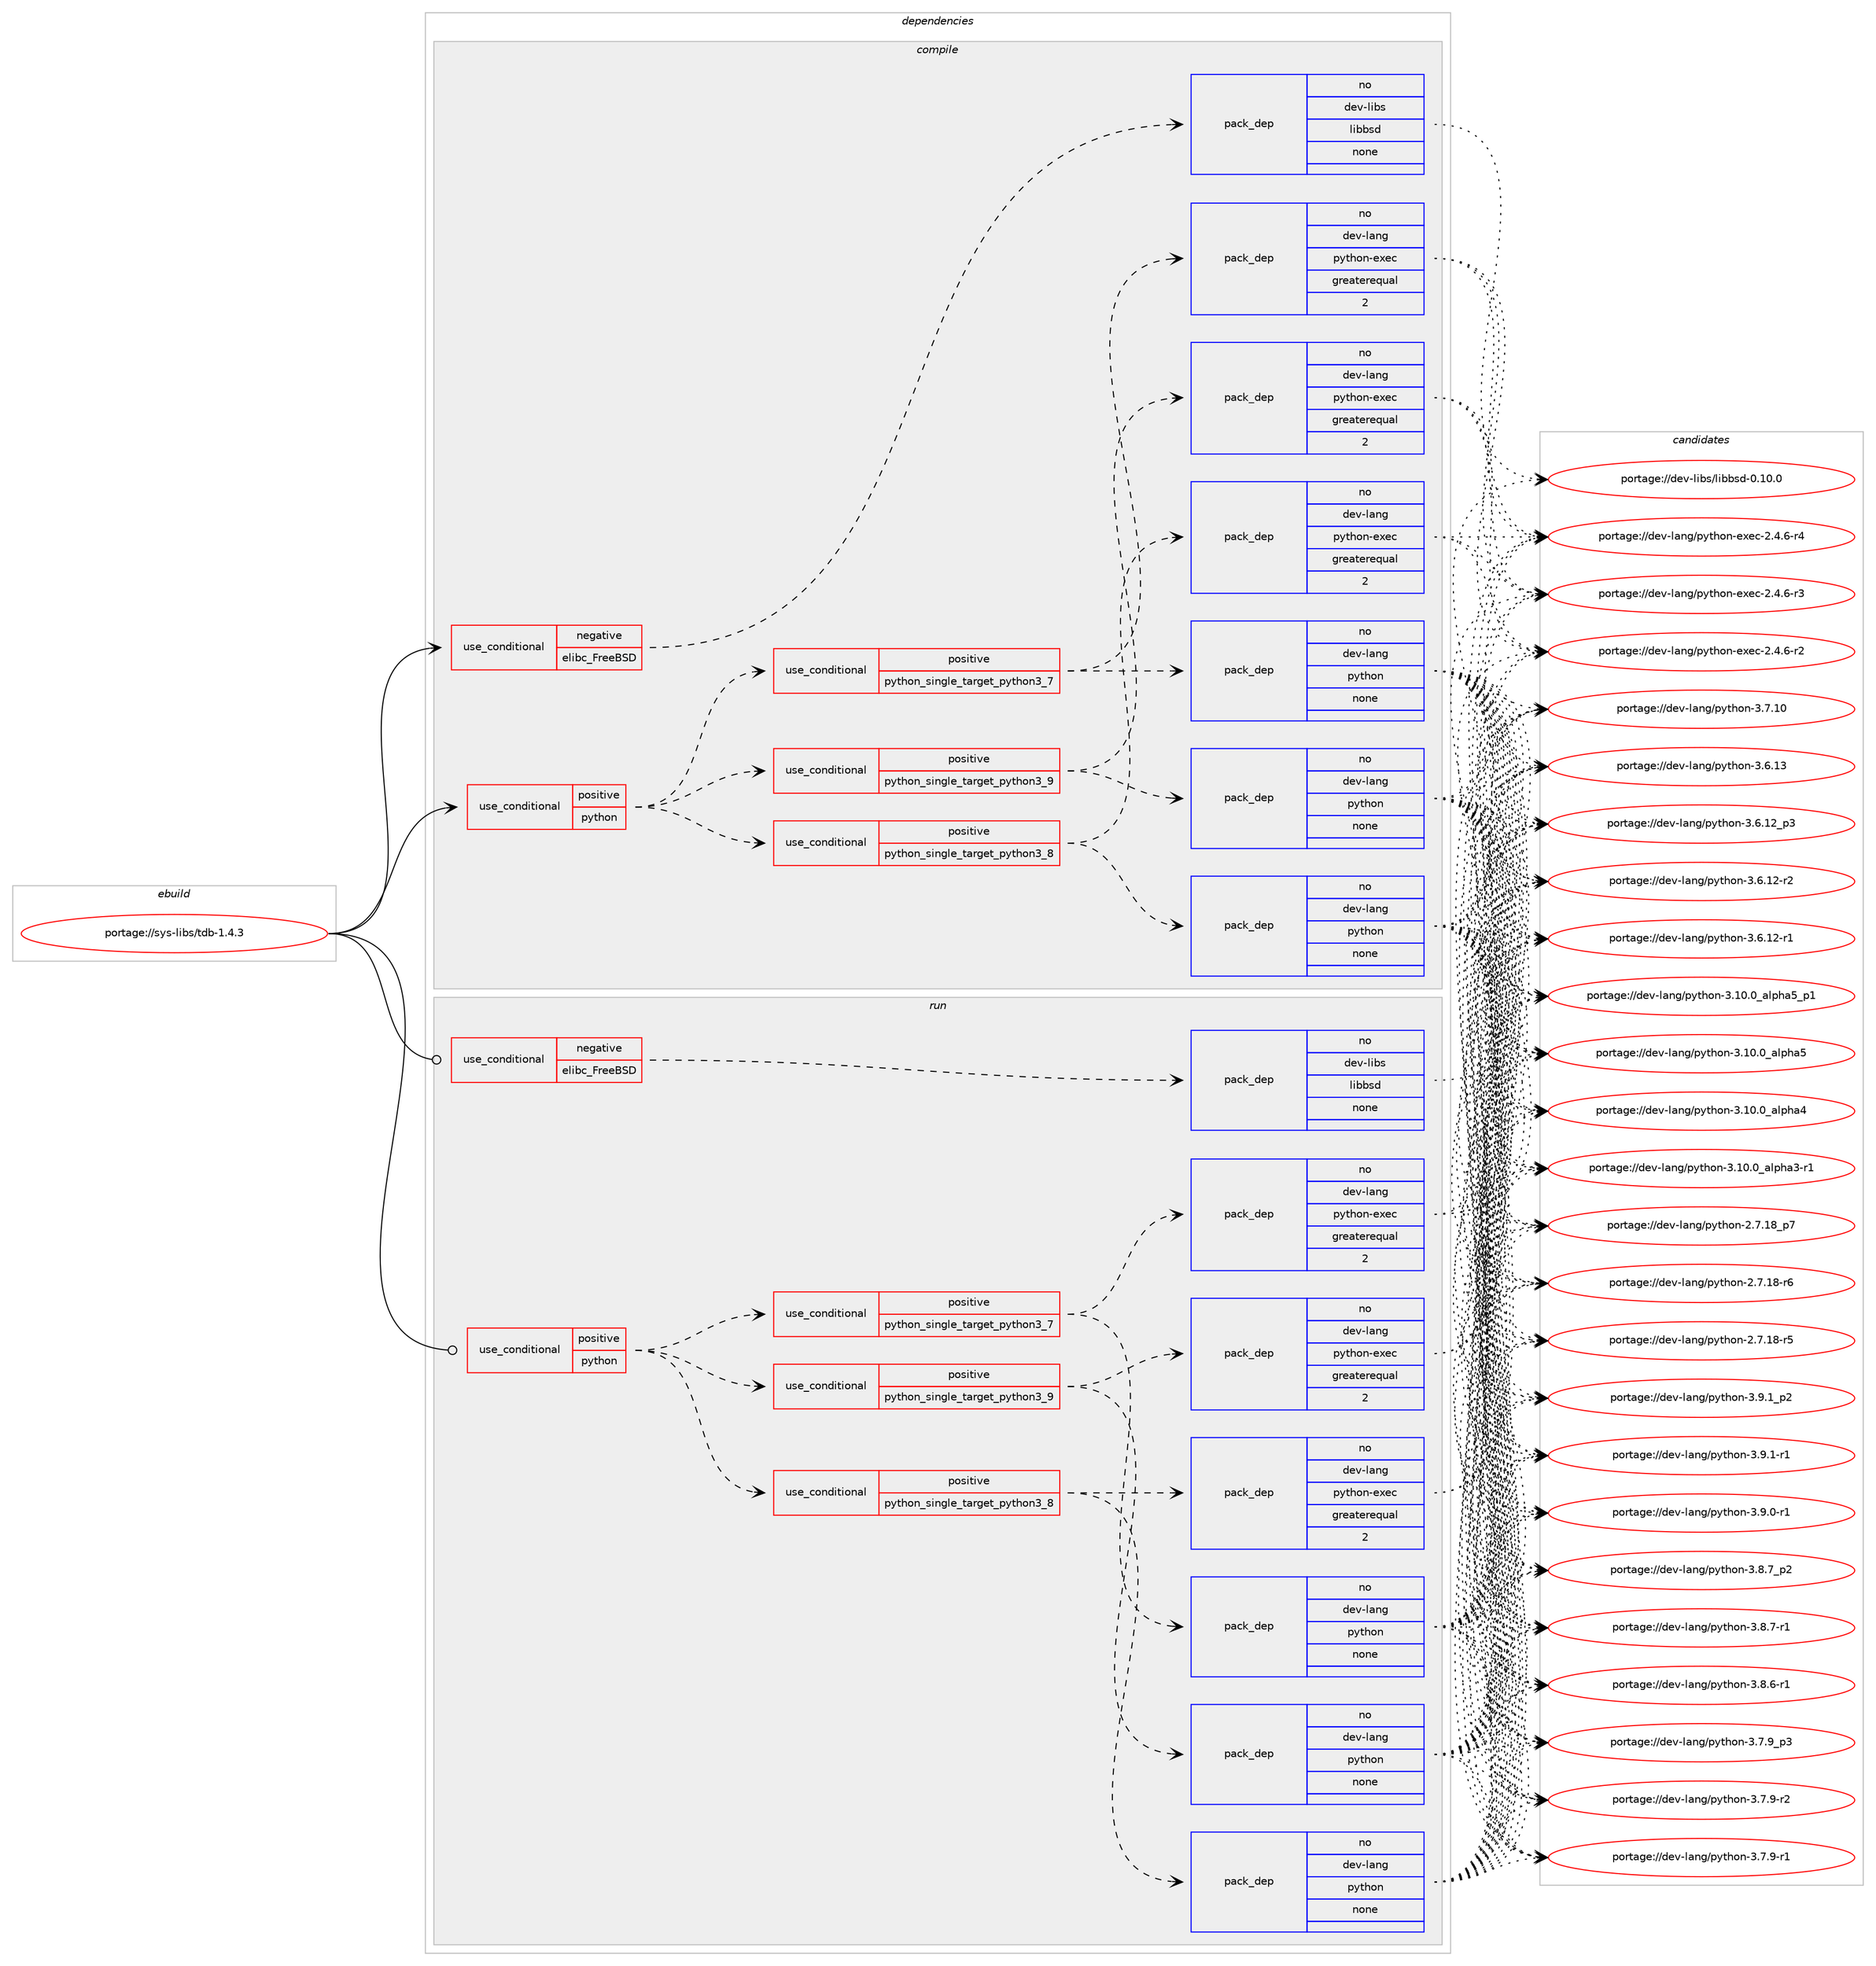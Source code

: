 digraph prolog {

# *************
# Graph options
# *************

newrank=true;
concentrate=true;
compound=true;
graph [rankdir=LR,fontname=Helvetica,fontsize=10,ranksep=1.5];#, ranksep=2.5, nodesep=0.2];
edge  [arrowhead=vee];
node  [fontname=Helvetica,fontsize=10];

# **********
# The ebuild
# **********

subgraph cluster_leftcol {
color=gray;
rank=same;
label=<<i>ebuild</i>>;
id [label="portage://sys-libs/tdb-1.4.3", color=red, width=4, href="../sys-libs/tdb-1.4.3.svg"];
}

# ****************
# The dependencies
# ****************

subgraph cluster_midcol {
color=gray;
label=<<i>dependencies</i>>;
subgraph cluster_compile {
fillcolor="#eeeeee";
style=filled;
label=<<i>compile</i>>;
subgraph cond483 {
dependency2984 [label=<<TABLE BORDER="0" CELLBORDER="1" CELLSPACING="0" CELLPADDING="4"><TR><TD ROWSPAN="3" CELLPADDING="10">use_conditional</TD></TR><TR><TD>negative</TD></TR><TR><TD>elibc_FreeBSD</TD></TR></TABLE>>, shape=none, color=red];
subgraph pack2444 {
dependency2985 [label=<<TABLE BORDER="0" CELLBORDER="1" CELLSPACING="0" CELLPADDING="4" WIDTH="220"><TR><TD ROWSPAN="6" CELLPADDING="30">pack_dep</TD></TR><TR><TD WIDTH="110">no</TD></TR><TR><TD>dev-libs</TD></TR><TR><TD>libbsd</TD></TR><TR><TD>none</TD></TR><TR><TD></TD></TR></TABLE>>, shape=none, color=blue];
}
dependency2984:e -> dependency2985:w [weight=20,style="dashed",arrowhead="vee"];
}
id:e -> dependency2984:w [weight=20,style="solid",arrowhead="vee"];
subgraph cond484 {
dependency2986 [label=<<TABLE BORDER="0" CELLBORDER="1" CELLSPACING="0" CELLPADDING="4"><TR><TD ROWSPAN="3" CELLPADDING="10">use_conditional</TD></TR><TR><TD>positive</TD></TR><TR><TD>python</TD></TR></TABLE>>, shape=none, color=red];
subgraph cond485 {
dependency2987 [label=<<TABLE BORDER="0" CELLBORDER="1" CELLSPACING="0" CELLPADDING="4"><TR><TD ROWSPAN="3" CELLPADDING="10">use_conditional</TD></TR><TR><TD>positive</TD></TR><TR><TD>python_single_target_python3_7</TD></TR></TABLE>>, shape=none, color=red];
subgraph pack2445 {
dependency2988 [label=<<TABLE BORDER="0" CELLBORDER="1" CELLSPACING="0" CELLPADDING="4" WIDTH="220"><TR><TD ROWSPAN="6" CELLPADDING="30">pack_dep</TD></TR><TR><TD WIDTH="110">no</TD></TR><TR><TD>dev-lang</TD></TR><TR><TD>python</TD></TR><TR><TD>none</TD></TR><TR><TD></TD></TR></TABLE>>, shape=none, color=blue];
}
dependency2987:e -> dependency2988:w [weight=20,style="dashed",arrowhead="vee"];
subgraph pack2446 {
dependency2989 [label=<<TABLE BORDER="0" CELLBORDER="1" CELLSPACING="0" CELLPADDING="4" WIDTH="220"><TR><TD ROWSPAN="6" CELLPADDING="30">pack_dep</TD></TR><TR><TD WIDTH="110">no</TD></TR><TR><TD>dev-lang</TD></TR><TR><TD>python-exec</TD></TR><TR><TD>greaterequal</TD></TR><TR><TD>2</TD></TR></TABLE>>, shape=none, color=blue];
}
dependency2987:e -> dependency2989:w [weight=20,style="dashed",arrowhead="vee"];
}
dependency2986:e -> dependency2987:w [weight=20,style="dashed",arrowhead="vee"];
subgraph cond486 {
dependency2990 [label=<<TABLE BORDER="0" CELLBORDER="1" CELLSPACING="0" CELLPADDING="4"><TR><TD ROWSPAN="3" CELLPADDING="10">use_conditional</TD></TR><TR><TD>positive</TD></TR><TR><TD>python_single_target_python3_8</TD></TR></TABLE>>, shape=none, color=red];
subgraph pack2447 {
dependency2991 [label=<<TABLE BORDER="0" CELLBORDER="1" CELLSPACING="0" CELLPADDING="4" WIDTH="220"><TR><TD ROWSPAN="6" CELLPADDING="30">pack_dep</TD></TR><TR><TD WIDTH="110">no</TD></TR><TR><TD>dev-lang</TD></TR><TR><TD>python</TD></TR><TR><TD>none</TD></TR><TR><TD></TD></TR></TABLE>>, shape=none, color=blue];
}
dependency2990:e -> dependency2991:w [weight=20,style="dashed",arrowhead="vee"];
subgraph pack2448 {
dependency2992 [label=<<TABLE BORDER="0" CELLBORDER="1" CELLSPACING="0" CELLPADDING="4" WIDTH="220"><TR><TD ROWSPAN="6" CELLPADDING="30">pack_dep</TD></TR><TR><TD WIDTH="110">no</TD></TR><TR><TD>dev-lang</TD></TR><TR><TD>python-exec</TD></TR><TR><TD>greaterequal</TD></TR><TR><TD>2</TD></TR></TABLE>>, shape=none, color=blue];
}
dependency2990:e -> dependency2992:w [weight=20,style="dashed",arrowhead="vee"];
}
dependency2986:e -> dependency2990:w [weight=20,style="dashed",arrowhead="vee"];
subgraph cond487 {
dependency2993 [label=<<TABLE BORDER="0" CELLBORDER="1" CELLSPACING="0" CELLPADDING="4"><TR><TD ROWSPAN="3" CELLPADDING="10">use_conditional</TD></TR><TR><TD>positive</TD></TR><TR><TD>python_single_target_python3_9</TD></TR></TABLE>>, shape=none, color=red];
subgraph pack2449 {
dependency2994 [label=<<TABLE BORDER="0" CELLBORDER="1" CELLSPACING="0" CELLPADDING="4" WIDTH="220"><TR><TD ROWSPAN="6" CELLPADDING="30">pack_dep</TD></TR><TR><TD WIDTH="110">no</TD></TR><TR><TD>dev-lang</TD></TR><TR><TD>python</TD></TR><TR><TD>none</TD></TR><TR><TD></TD></TR></TABLE>>, shape=none, color=blue];
}
dependency2993:e -> dependency2994:w [weight=20,style="dashed",arrowhead="vee"];
subgraph pack2450 {
dependency2995 [label=<<TABLE BORDER="0" CELLBORDER="1" CELLSPACING="0" CELLPADDING="4" WIDTH="220"><TR><TD ROWSPAN="6" CELLPADDING="30">pack_dep</TD></TR><TR><TD WIDTH="110">no</TD></TR><TR><TD>dev-lang</TD></TR><TR><TD>python-exec</TD></TR><TR><TD>greaterequal</TD></TR><TR><TD>2</TD></TR></TABLE>>, shape=none, color=blue];
}
dependency2993:e -> dependency2995:w [weight=20,style="dashed",arrowhead="vee"];
}
dependency2986:e -> dependency2993:w [weight=20,style="dashed",arrowhead="vee"];
}
id:e -> dependency2986:w [weight=20,style="solid",arrowhead="vee"];
}
subgraph cluster_compileandrun {
fillcolor="#eeeeee";
style=filled;
label=<<i>compile and run</i>>;
}
subgraph cluster_run {
fillcolor="#eeeeee";
style=filled;
label=<<i>run</i>>;
subgraph cond488 {
dependency2996 [label=<<TABLE BORDER="0" CELLBORDER="1" CELLSPACING="0" CELLPADDING="4"><TR><TD ROWSPAN="3" CELLPADDING="10">use_conditional</TD></TR><TR><TD>negative</TD></TR><TR><TD>elibc_FreeBSD</TD></TR></TABLE>>, shape=none, color=red];
subgraph pack2451 {
dependency2997 [label=<<TABLE BORDER="0" CELLBORDER="1" CELLSPACING="0" CELLPADDING="4" WIDTH="220"><TR><TD ROWSPAN="6" CELLPADDING="30">pack_dep</TD></TR><TR><TD WIDTH="110">no</TD></TR><TR><TD>dev-libs</TD></TR><TR><TD>libbsd</TD></TR><TR><TD>none</TD></TR><TR><TD></TD></TR></TABLE>>, shape=none, color=blue];
}
dependency2996:e -> dependency2997:w [weight=20,style="dashed",arrowhead="vee"];
}
id:e -> dependency2996:w [weight=20,style="solid",arrowhead="odot"];
subgraph cond489 {
dependency2998 [label=<<TABLE BORDER="0" CELLBORDER="1" CELLSPACING="0" CELLPADDING="4"><TR><TD ROWSPAN="3" CELLPADDING="10">use_conditional</TD></TR><TR><TD>positive</TD></TR><TR><TD>python</TD></TR></TABLE>>, shape=none, color=red];
subgraph cond490 {
dependency2999 [label=<<TABLE BORDER="0" CELLBORDER="1" CELLSPACING="0" CELLPADDING="4"><TR><TD ROWSPAN="3" CELLPADDING="10">use_conditional</TD></TR><TR><TD>positive</TD></TR><TR><TD>python_single_target_python3_7</TD></TR></TABLE>>, shape=none, color=red];
subgraph pack2452 {
dependency3000 [label=<<TABLE BORDER="0" CELLBORDER="1" CELLSPACING="0" CELLPADDING="4" WIDTH="220"><TR><TD ROWSPAN="6" CELLPADDING="30">pack_dep</TD></TR><TR><TD WIDTH="110">no</TD></TR><TR><TD>dev-lang</TD></TR><TR><TD>python</TD></TR><TR><TD>none</TD></TR><TR><TD></TD></TR></TABLE>>, shape=none, color=blue];
}
dependency2999:e -> dependency3000:w [weight=20,style="dashed",arrowhead="vee"];
subgraph pack2453 {
dependency3001 [label=<<TABLE BORDER="0" CELLBORDER="1" CELLSPACING="0" CELLPADDING="4" WIDTH="220"><TR><TD ROWSPAN="6" CELLPADDING="30">pack_dep</TD></TR><TR><TD WIDTH="110">no</TD></TR><TR><TD>dev-lang</TD></TR><TR><TD>python-exec</TD></TR><TR><TD>greaterequal</TD></TR><TR><TD>2</TD></TR></TABLE>>, shape=none, color=blue];
}
dependency2999:e -> dependency3001:w [weight=20,style="dashed",arrowhead="vee"];
}
dependency2998:e -> dependency2999:w [weight=20,style="dashed",arrowhead="vee"];
subgraph cond491 {
dependency3002 [label=<<TABLE BORDER="0" CELLBORDER="1" CELLSPACING="0" CELLPADDING="4"><TR><TD ROWSPAN="3" CELLPADDING="10">use_conditional</TD></TR><TR><TD>positive</TD></TR><TR><TD>python_single_target_python3_8</TD></TR></TABLE>>, shape=none, color=red];
subgraph pack2454 {
dependency3003 [label=<<TABLE BORDER="0" CELLBORDER="1" CELLSPACING="0" CELLPADDING="4" WIDTH="220"><TR><TD ROWSPAN="6" CELLPADDING="30">pack_dep</TD></TR><TR><TD WIDTH="110">no</TD></TR><TR><TD>dev-lang</TD></TR><TR><TD>python</TD></TR><TR><TD>none</TD></TR><TR><TD></TD></TR></TABLE>>, shape=none, color=blue];
}
dependency3002:e -> dependency3003:w [weight=20,style="dashed",arrowhead="vee"];
subgraph pack2455 {
dependency3004 [label=<<TABLE BORDER="0" CELLBORDER="1" CELLSPACING="0" CELLPADDING="4" WIDTH="220"><TR><TD ROWSPAN="6" CELLPADDING="30">pack_dep</TD></TR><TR><TD WIDTH="110">no</TD></TR><TR><TD>dev-lang</TD></TR><TR><TD>python-exec</TD></TR><TR><TD>greaterequal</TD></TR><TR><TD>2</TD></TR></TABLE>>, shape=none, color=blue];
}
dependency3002:e -> dependency3004:w [weight=20,style="dashed",arrowhead="vee"];
}
dependency2998:e -> dependency3002:w [weight=20,style="dashed",arrowhead="vee"];
subgraph cond492 {
dependency3005 [label=<<TABLE BORDER="0" CELLBORDER="1" CELLSPACING="0" CELLPADDING="4"><TR><TD ROWSPAN="3" CELLPADDING="10">use_conditional</TD></TR><TR><TD>positive</TD></TR><TR><TD>python_single_target_python3_9</TD></TR></TABLE>>, shape=none, color=red];
subgraph pack2456 {
dependency3006 [label=<<TABLE BORDER="0" CELLBORDER="1" CELLSPACING="0" CELLPADDING="4" WIDTH="220"><TR><TD ROWSPAN="6" CELLPADDING="30">pack_dep</TD></TR><TR><TD WIDTH="110">no</TD></TR><TR><TD>dev-lang</TD></TR><TR><TD>python</TD></TR><TR><TD>none</TD></TR><TR><TD></TD></TR></TABLE>>, shape=none, color=blue];
}
dependency3005:e -> dependency3006:w [weight=20,style="dashed",arrowhead="vee"];
subgraph pack2457 {
dependency3007 [label=<<TABLE BORDER="0" CELLBORDER="1" CELLSPACING="0" CELLPADDING="4" WIDTH="220"><TR><TD ROWSPAN="6" CELLPADDING="30">pack_dep</TD></TR><TR><TD WIDTH="110">no</TD></TR><TR><TD>dev-lang</TD></TR><TR><TD>python-exec</TD></TR><TR><TD>greaterequal</TD></TR><TR><TD>2</TD></TR></TABLE>>, shape=none, color=blue];
}
dependency3005:e -> dependency3007:w [weight=20,style="dashed",arrowhead="vee"];
}
dependency2998:e -> dependency3005:w [weight=20,style="dashed",arrowhead="vee"];
}
id:e -> dependency2998:w [weight=20,style="solid",arrowhead="odot"];
}
}

# **************
# The candidates
# **************

subgraph cluster_choices {
rank=same;
color=gray;
label=<<i>candidates</i>>;

subgraph choice2444 {
color=black;
nodesep=1;
choice100101118451081059811547108105989811510045484649484648 [label="portage://dev-libs/libbsd-0.10.0", color=red, width=4,href="../dev-libs/libbsd-0.10.0.svg"];
dependency2985:e -> choice100101118451081059811547108105989811510045484649484648:w [style=dotted,weight="100"];
}
subgraph choice2445 {
color=black;
nodesep=1;
choice1001011184510897110103471121211161041111104551465746499511250 [label="portage://dev-lang/python-3.9.1_p2", color=red, width=4,href="../dev-lang/python-3.9.1_p2.svg"];
choice1001011184510897110103471121211161041111104551465746494511449 [label="portage://dev-lang/python-3.9.1-r1", color=red, width=4,href="../dev-lang/python-3.9.1-r1.svg"];
choice1001011184510897110103471121211161041111104551465746484511449 [label="portage://dev-lang/python-3.9.0-r1", color=red, width=4,href="../dev-lang/python-3.9.0-r1.svg"];
choice1001011184510897110103471121211161041111104551465646559511250 [label="portage://dev-lang/python-3.8.7_p2", color=red, width=4,href="../dev-lang/python-3.8.7_p2.svg"];
choice1001011184510897110103471121211161041111104551465646554511449 [label="portage://dev-lang/python-3.8.7-r1", color=red, width=4,href="../dev-lang/python-3.8.7-r1.svg"];
choice1001011184510897110103471121211161041111104551465646544511449 [label="portage://dev-lang/python-3.8.6-r1", color=red, width=4,href="../dev-lang/python-3.8.6-r1.svg"];
choice1001011184510897110103471121211161041111104551465546579511251 [label="portage://dev-lang/python-3.7.9_p3", color=red, width=4,href="../dev-lang/python-3.7.9_p3.svg"];
choice1001011184510897110103471121211161041111104551465546574511450 [label="portage://dev-lang/python-3.7.9-r2", color=red, width=4,href="../dev-lang/python-3.7.9-r2.svg"];
choice1001011184510897110103471121211161041111104551465546574511449 [label="portage://dev-lang/python-3.7.9-r1", color=red, width=4,href="../dev-lang/python-3.7.9-r1.svg"];
choice10010111845108971101034711212111610411111045514655464948 [label="portage://dev-lang/python-3.7.10", color=red, width=4,href="../dev-lang/python-3.7.10.svg"];
choice10010111845108971101034711212111610411111045514654464951 [label="portage://dev-lang/python-3.6.13", color=red, width=4,href="../dev-lang/python-3.6.13.svg"];
choice100101118451089711010347112121116104111110455146544649509511251 [label="portage://dev-lang/python-3.6.12_p3", color=red, width=4,href="../dev-lang/python-3.6.12_p3.svg"];
choice100101118451089711010347112121116104111110455146544649504511450 [label="portage://dev-lang/python-3.6.12-r2", color=red, width=4,href="../dev-lang/python-3.6.12-r2.svg"];
choice100101118451089711010347112121116104111110455146544649504511449 [label="portage://dev-lang/python-3.6.12-r1", color=red, width=4,href="../dev-lang/python-3.6.12-r1.svg"];
choice10010111845108971101034711212111610411111045514649484648959710811210497539511249 [label="portage://dev-lang/python-3.10.0_alpha5_p1", color=red, width=4,href="../dev-lang/python-3.10.0_alpha5_p1.svg"];
choice1001011184510897110103471121211161041111104551464948464895971081121049753 [label="portage://dev-lang/python-3.10.0_alpha5", color=red, width=4,href="../dev-lang/python-3.10.0_alpha5.svg"];
choice1001011184510897110103471121211161041111104551464948464895971081121049752 [label="portage://dev-lang/python-3.10.0_alpha4", color=red, width=4,href="../dev-lang/python-3.10.0_alpha4.svg"];
choice10010111845108971101034711212111610411111045514649484648959710811210497514511449 [label="portage://dev-lang/python-3.10.0_alpha3-r1", color=red, width=4,href="../dev-lang/python-3.10.0_alpha3-r1.svg"];
choice100101118451089711010347112121116104111110455046554649569511255 [label="portage://dev-lang/python-2.7.18_p7", color=red, width=4,href="../dev-lang/python-2.7.18_p7.svg"];
choice100101118451089711010347112121116104111110455046554649564511454 [label="portage://dev-lang/python-2.7.18-r6", color=red, width=4,href="../dev-lang/python-2.7.18-r6.svg"];
choice100101118451089711010347112121116104111110455046554649564511453 [label="portage://dev-lang/python-2.7.18-r5", color=red, width=4,href="../dev-lang/python-2.7.18-r5.svg"];
dependency2988:e -> choice1001011184510897110103471121211161041111104551465746499511250:w [style=dotted,weight="100"];
dependency2988:e -> choice1001011184510897110103471121211161041111104551465746494511449:w [style=dotted,weight="100"];
dependency2988:e -> choice1001011184510897110103471121211161041111104551465746484511449:w [style=dotted,weight="100"];
dependency2988:e -> choice1001011184510897110103471121211161041111104551465646559511250:w [style=dotted,weight="100"];
dependency2988:e -> choice1001011184510897110103471121211161041111104551465646554511449:w [style=dotted,weight="100"];
dependency2988:e -> choice1001011184510897110103471121211161041111104551465646544511449:w [style=dotted,weight="100"];
dependency2988:e -> choice1001011184510897110103471121211161041111104551465546579511251:w [style=dotted,weight="100"];
dependency2988:e -> choice1001011184510897110103471121211161041111104551465546574511450:w [style=dotted,weight="100"];
dependency2988:e -> choice1001011184510897110103471121211161041111104551465546574511449:w [style=dotted,weight="100"];
dependency2988:e -> choice10010111845108971101034711212111610411111045514655464948:w [style=dotted,weight="100"];
dependency2988:e -> choice10010111845108971101034711212111610411111045514654464951:w [style=dotted,weight="100"];
dependency2988:e -> choice100101118451089711010347112121116104111110455146544649509511251:w [style=dotted,weight="100"];
dependency2988:e -> choice100101118451089711010347112121116104111110455146544649504511450:w [style=dotted,weight="100"];
dependency2988:e -> choice100101118451089711010347112121116104111110455146544649504511449:w [style=dotted,weight="100"];
dependency2988:e -> choice10010111845108971101034711212111610411111045514649484648959710811210497539511249:w [style=dotted,weight="100"];
dependency2988:e -> choice1001011184510897110103471121211161041111104551464948464895971081121049753:w [style=dotted,weight="100"];
dependency2988:e -> choice1001011184510897110103471121211161041111104551464948464895971081121049752:w [style=dotted,weight="100"];
dependency2988:e -> choice10010111845108971101034711212111610411111045514649484648959710811210497514511449:w [style=dotted,weight="100"];
dependency2988:e -> choice100101118451089711010347112121116104111110455046554649569511255:w [style=dotted,weight="100"];
dependency2988:e -> choice100101118451089711010347112121116104111110455046554649564511454:w [style=dotted,weight="100"];
dependency2988:e -> choice100101118451089711010347112121116104111110455046554649564511453:w [style=dotted,weight="100"];
}
subgraph choice2446 {
color=black;
nodesep=1;
choice10010111845108971101034711212111610411111045101120101994550465246544511452 [label="portage://dev-lang/python-exec-2.4.6-r4", color=red, width=4,href="../dev-lang/python-exec-2.4.6-r4.svg"];
choice10010111845108971101034711212111610411111045101120101994550465246544511451 [label="portage://dev-lang/python-exec-2.4.6-r3", color=red, width=4,href="../dev-lang/python-exec-2.4.6-r3.svg"];
choice10010111845108971101034711212111610411111045101120101994550465246544511450 [label="portage://dev-lang/python-exec-2.4.6-r2", color=red, width=4,href="../dev-lang/python-exec-2.4.6-r2.svg"];
dependency2989:e -> choice10010111845108971101034711212111610411111045101120101994550465246544511452:w [style=dotted,weight="100"];
dependency2989:e -> choice10010111845108971101034711212111610411111045101120101994550465246544511451:w [style=dotted,weight="100"];
dependency2989:e -> choice10010111845108971101034711212111610411111045101120101994550465246544511450:w [style=dotted,weight="100"];
}
subgraph choice2447 {
color=black;
nodesep=1;
choice1001011184510897110103471121211161041111104551465746499511250 [label="portage://dev-lang/python-3.9.1_p2", color=red, width=4,href="../dev-lang/python-3.9.1_p2.svg"];
choice1001011184510897110103471121211161041111104551465746494511449 [label="portage://dev-lang/python-3.9.1-r1", color=red, width=4,href="../dev-lang/python-3.9.1-r1.svg"];
choice1001011184510897110103471121211161041111104551465746484511449 [label="portage://dev-lang/python-3.9.0-r1", color=red, width=4,href="../dev-lang/python-3.9.0-r1.svg"];
choice1001011184510897110103471121211161041111104551465646559511250 [label="portage://dev-lang/python-3.8.7_p2", color=red, width=4,href="../dev-lang/python-3.8.7_p2.svg"];
choice1001011184510897110103471121211161041111104551465646554511449 [label="portage://dev-lang/python-3.8.7-r1", color=red, width=4,href="../dev-lang/python-3.8.7-r1.svg"];
choice1001011184510897110103471121211161041111104551465646544511449 [label="portage://dev-lang/python-3.8.6-r1", color=red, width=4,href="../dev-lang/python-3.8.6-r1.svg"];
choice1001011184510897110103471121211161041111104551465546579511251 [label="portage://dev-lang/python-3.7.9_p3", color=red, width=4,href="../dev-lang/python-3.7.9_p3.svg"];
choice1001011184510897110103471121211161041111104551465546574511450 [label="portage://dev-lang/python-3.7.9-r2", color=red, width=4,href="../dev-lang/python-3.7.9-r2.svg"];
choice1001011184510897110103471121211161041111104551465546574511449 [label="portage://dev-lang/python-3.7.9-r1", color=red, width=4,href="../dev-lang/python-3.7.9-r1.svg"];
choice10010111845108971101034711212111610411111045514655464948 [label="portage://dev-lang/python-3.7.10", color=red, width=4,href="../dev-lang/python-3.7.10.svg"];
choice10010111845108971101034711212111610411111045514654464951 [label="portage://dev-lang/python-3.6.13", color=red, width=4,href="../dev-lang/python-3.6.13.svg"];
choice100101118451089711010347112121116104111110455146544649509511251 [label="portage://dev-lang/python-3.6.12_p3", color=red, width=4,href="../dev-lang/python-3.6.12_p3.svg"];
choice100101118451089711010347112121116104111110455146544649504511450 [label="portage://dev-lang/python-3.6.12-r2", color=red, width=4,href="../dev-lang/python-3.6.12-r2.svg"];
choice100101118451089711010347112121116104111110455146544649504511449 [label="portage://dev-lang/python-3.6.12-r1", color=red, width=4,href="../dev-lang/python-3.6.12-r1.svg"];
choice10010111845108971101034711212111610411111045514649484648959710811210497539511249 [label="portage://dev-lang/python-3.10.0_alpha5_p1", color=red, width=4,href="../dev-lang/python-3.10.0_alpha5_p1.svg"];
choice1001011184510897110103471121211161041111104551464948464895971081121049753 [label="portage://dev-lang/python-3.10.0_alpha5", color=red, width=4,href="../dev-lang/python-3.10.0_alpha5.svg"];
choice1001011184510897110103471121211161041111104551464948464895971081121049752 [label="portage://dev-lang/python-3.10.0_alpha4", color=red, width=4,href="../dev-lang/python-3.10.0_alpha4.svg"];
choice10010111845108971101034711212111610411111045514649484648959710811210497514511449 [label="portage://dev-lang/python-3.10.0_alpha3-r1", color=red, width=4,href="../dev-lang/python-3.10.0_alpha3-r1.svg"];
choice100101118451089711010347112121116104111110455046554649569511255 [label="portage://dev-lang/python-2.7.18_p7", color=red, width=4,href="../dev-lang/python-2.7.18_p7.svg"];
choice100101118451089711010347112121116104111110455046554649564511454 [label="portage://dev-lang/python-2.7.18-r6", color=red, width=4,href="../dev-lang/python-2.7.18-r6.svg"];
choice100101118451089711010347112121116104111110455046554649564511453 [label="portage://dev-lang/python-2.7.18-r5", color=red, width=4,href="../dev-lang/python-2.7.18-r5.svg"];
dependency2991:e -> choice1001011184510897110103471121211161041111104551465746499511250:w [style=dotted,weight="100"];
dependency2991:e -> choice1001011184510897110103471121211161041111104551465746494511449:w [style=dotted,weight="100"];
dependency2991:e -> choice1001011184510897110103471121211161041111104551465746484511449:w [style=dotted,weight="100"];
dependency2991:e -> choice1001011184510897110103471121211161041111104551465646559511250:w [style=dotted,weight="100"];
dependency2991:e -> choice1001011184510897110103471121211161041111104551465646554511449:w [style=dotted,weight="100"];
dependency2991:e -> choice1001011184510897110103471121211161041111104551465646544511449:w [style=dotted,weight="100"];
dependency2991:e -> choice1001011184510897110103471121211161041111104551465546579511251:w [style=dotted,weight="100"];
dependency2991:e -> choice1001011184510897110103471121211161041111104551465546574511450:w [style=dotted,weight="100"];
dependency2991:e -> choice1001011184510897110103471121211161041111104551465546574511449:w [style=dotted,weight="100"];
dependency2991:e -> choice10010111845108971101034711212111610411111045514655464948:w [style=dotted,weight="100"];
dependency2991:e -> choice10010111845108971101034711212111610411111045514654464951:w [style=dotted,weight="100"];
dependency2991:e -> choice100101118451089711010347112121116104111110455146544649509511251:w [style=dotted,weight="100"];
dependency2991:e -> choice100101118451089711010347112121116104111110455146544649504511450:w [style=dotted,weight="100"];
dependency2991:e -> choice100101118451089711010347112121116104111110455146544649504511449:w [style=dotted,weight="100"];
dependency2991:e -> choice10010111845108971101034711212111610411111045514649484648959710811210497539511249:w [style=dotted,weight="100"];
dependency2991:e -> choice1001011184510897110103471121211161041111104551464948464895971081121049753:w [style=dotted,weight="100"];
dependency2991:e -> choice1001011184510897110103471121211161041111104551464948464895971081121049752:w [style=dotted,weight="100"];
dependency2991:e -> choice10010111845108971101034711212111610411111045514649484648959710811210497514511449:w [style=dotted,weight="100"];
dependency2991:e -> choice100101118451089711010347112121116104111110455046554649569511255:w [style=dotted,weight="100"];
dependency2991:e -> choice100101118451089711010347112121116104111110455046554649564511454:w [style=dotted,weight="100"];
dependency2991:e -> choice100101118451089711010347112121116104111110455046554649564511453:w [style=dotted,weight="100"];
}
subgraph choice2448 {
color=black;
nodesep=1;
choice10010111845108971101034711212111610411111045101120101994550465246544511452 [label="portage://dev-lang/python-exec-2.4.6-r4", color=red, width=4,href="../dev-lang/python-exec-2.4.6-r4.svg"];
choice10010111845108971101034711212111610411111045101120101994550465246544511451 [label="portage://dev-lang/python-exec-2.4.6-r3", color=red, width=4,href="../dev-lang/python-exec-2.4.6-r3.svg"];
choice10010111845108971101034711212111610411111045101120101994550465246544511450 [label="portage://dev-lang/python-exec-2.4.6-r2", color=red, width=4,href="../dev-lang/python-exec-2.4.6-r2.svg"];
dependency2992:e -> choice10010111845108971101034711212111610411111045101120101994550465246544511452:w [style=dotted,weight="100"];
dependency2992:e -> choice10010111845108971101034711212111610411111045101120101994550465246544511451:w [style=dotted,weight="100"];
dependency2992:e -> choice10010111845108971101034711212111610411111045101120101994550465246544511450:w [style=dotted,weight="100"];
}
subgraph choice2449 {
color=black;
nodesep=1;
choice1001011184510897110103471121211161041111104551465746499511250 [label="portage://dev-lang/python-3.9.1_p2", color=red, width=4,href="../dev-lang/python-3.9.1_p2.svg"];
choice1001011184510897110103471121211161041111104551465746494511449 [label="portage://dev-lang/python-3.9.1-r1", color=red, width=4,href="../dev-lang/python-3.9.1-r1.svg"];
choice1001011184510897110103471121211161041111104551465746484511449 [label="portage://dev-lang/python-3.9.0-r1", color=red, width=4,href="../dev-lang/python-3.9.0-r1.svg"];
choice1001011184510897110103471121211161041111104551465646559511250 [label="portage://dev-lang/python-3.8.7_p2", color=red, width=4,href="../dev-lang/python-3.8.7_p2.svg"];
choice1001011184510897110103471121211161041111104551465646554511449 [label="portage://dev-lang/python-3.8.7-r1", color=red, width=4,href="../dev-lang/python-3.8.7-r1.svg"];
choice1001011184510897110103471121211161041111104551465646544511449 [label="portage://dev-lang/python-3.8.6-r1", color=red, width=4,href="../dev-lang/python-3.8.6-r1.svg"];
choice1001011184510897110103471121211161041111104551465546579511251 [label="portage://dev-lang/python-3.7.9_p3", color=red, width=4,href="../dev-lang/python-3.7.9_p3.svg"];
choice1001011184510897110103471121211161041111104551465546574511450 [label="portage://dev-lang/python-3.7.9-r2", color=red, width=4,href="../dev-lang/python-3.7.9-r2.svg"];
choice1001011184510897110103471121211161041111104551465546574511449 [label="portage://dev-lang/python-3.7.9-r1", color=red, width=4,href="../dev-lang/python-3.7.9-r1.svg"];
choice10010111845108971101034711212111610411111045514655464948 [label="portage://dev-lang/python-3.7.10", color=red, width=4,href="../dev-lang/python-3.7.10.svg"];
choice10010111845108971101034711212111610411111045514654464951 [label="portage://dev-lang/python-3.6.13", color=red, width=4,href="../dev-lang/python-3.6.13.svg"];
choice100101118451089711010347112121116104111110455146544649509511251 [label="portage://dev-lang/python-3.6.12_p3", color=red, width=4,href="../dev-lang/python-3.6.12_p3.svg"];
choice100101118451089711010347112121116104111110455146544649504511450 [label="portage://dev-lang/python-3.6.12-r2", color=red, width=4,href="../dev-lang/python-3.6.12-r2.svg"];
choice100101118451089711010347112121116104111110455146544649504511449 [label="portage://dev-lang/python-3.6.12-r1", color=red, width=4,href="../dev-lang/python-3.6.12-r1.svg"];
choice10010111845108971101034711212111610411111045514649484648959710811210497539511249 [label="portage://dev-lang/python-3.10.0_alpha5_p1", color=red, width=4,href="../dev-lang/python-3.10.0_alpha5_p1.svg"];
choice1001011184510897110103471121211161041111104551464948464895971081121049753 [label="portage://dev-lang/python-3.10.0_alpha5", color=red, width=4,href="../dev-lang/python-3.10.0_alpha5.svg"];
choice1001011184510897110103471121211161041111104551464948464895971081121049752 [label="portage://dev-lang/python-3.10.0_alpha4", color=red, width=4,href="../dev-lang/python-3.10.0_alpha4.svg"];
choice10010111845108971101034711212111610411111045514649484648959710811210497514511449 [label="portage://dev-lang/python-3.10.0_alpha3-r1", color=red, width=4,href="../dev-lang/python-3.10.0_alpha3-r1.svg"];
choice100101118451089711010347112121116104111110455046554649569511255 [label="portage://dev-lang/python-2.7.18_p7", color=red, width=4,href="../dev-lang/python-2.7.18_p7.svg"];
choice100101118451089711010347112121116104111110455046554649564511454 [label="portage://dev-lang/python-2.7.18-r6", color=red, width=4,href="../dev-lang/python-2.7.18-r6.svg"];
choice100101118451089711010347112121116104111110455046554649564511453 [label="portage://dev-lang/python-2.7.18-r5", color=red, width=4,href="../dev-lang/python-2.7.18-r5.svg"];
dependency2994:e -> choice1001011184510897110103471121211161041111104551465746499511250:w [style=dotted,weight="100"];
dependency2994:e -> choice1001011184510897110103471121211161041111104551465746494511449:w [style=dotted,weight="100"];
dependency2994:e -> choice1001011184510897110103471121211161041111104551465746484511449:w [style=dotted,weight="100"];
dependency2994:e -> choice1001011184510897110103471121211161041111104551465646559511250:w [style=dotted,weight="100"];
dependency2994:e -> choice1001011184510897110103471121211161041111104551465646554511449:w [style=dotted,weight="100"];
dependency2994:e -> choice1001011184510897110103471121211161041111104551465646544511449:w [style=dotted,weight="100"];
dependency2994:e -> choice1001011184510897110103471121211161041111104551465546579511251:w [style=dotted,weight="100"];
dependency2994:e -> choice1001011184510897110103471121211161041111104551465546574511450:w [style=dotted,weight="100"];
dependency2994:e -> choice1001011184510897110103471121211161041111104551465546574511449:w [style=dotted,weight="100"];
dependency2994:e -> choice10010111845108971101034711212111610411111045514655464948:w [style=dotted,weight="100"];
dependency2994:e -> choice10010111845108971101034711212111610411111045514654464951:w [style=dotted,weight="100"];
dependency2994:e -> choice100101118451089711010347112121116104111110455146544649509511251:w [style=dotted,weight="100"];
dependency2994:e -> choice100101118451089711010347112121116104111110455146544649504511450:w [style=dotted,weight="100"];
dependency2994:e -> choice100101118451089711010347112121116104111110455146544649504511449:w [style=dotted,weight="100"];
dependency2994:e -> choice10010111845108971101034711212111610411111045514649484648959710811210497539511249:w [style=dotted,weight="100"];
dependency2994:e -> choice1001011184510897110103471121211161041111104551464948464895971081121049753:w [style=dotted,weight="100"];
dependency2994:e -> choice1001011184510897110103471121211161041111104551464948464895971081121049752:w [style=dotted,weight="100"];
dependency2994:e -> choice10010111845108971101034711212111610411111045514649484648959710811210497514511449:w [style=dotted,weight="100"];
dependency2994:e -> choice100101118451089711010347112121116104111110455046554649569511255:w [style=dotted,weight="100"];
dependency2994:e -> choice100101118451089711010347112121116104111110455046554649564511454:w [style=dotted,weight="100"];
dependency2994:e -> choice100101118451089711010347112121116104111110455046554649564511453:w [style=dotted,weight="100"];
}
subgraph choice2450 {
color=black;
nodesep=1;
choice10010111845108971101034711212111610411111045101120101994550465246544511452 [label="portage://dev-lang/python-exec-2.4.6-r4", color=red, width=4,href="../dev-lang/python-exec-2.4.6-r4.svg"];
choice10010111845108971101034711212111610411111045101120101994550465246544511451 [label="portage://dev-lang/python-exec-2.4.6-r3", color=red, width=4,href="../dev-lang/python-exec-2.4.6-r3.svg"];
choice10010111845108971101034711212111610411111045101120101994550465246544511450 [label="portage://dev-lang/python-exec-2.4.6-r2", color=red, width=4,href="../dev-lang/python-exec-2.4.6-r2.svg"];
dependency2995:e -> choice10010111845108971101034711212111610411111045101120101994550465246544511452:w [style=dotted,weight="100"];
dependency2995:e -> choice10010111845108971101034711212111610411111045101120101994550465246544511451:w [style=dotted,weight="100"];
dependency2995:e -> choice10010111845108971101034711212111610411111045101120101994550465246544511450:w [style=dotted,weight="100"];
}
subgraph choice2451 {
color=black;
nodesep=1;
choice100101118451081059811547108105989811510045484649484648 [label="portage://dev-libs/libbsd-0.10.0", color=red, width=4,href="../dev-libs/libbsd-0.10.0.svg"];
dependency2997:e -> choice100101118451081059811547108105989811510045484649484648:w [style=dotted,weight="100"];
}
subgraph choice2452 {
color=black;
nodesep=1;
choice1001011184510897110103471121211161041111104551465746499511250 [label="portage://dev-lang/python-3.9.1_p2", color=red, width=4,href="../dev-lang/python-3.9.1_p2.svg"];
choice1001011184510897110103471121211161041111104551465746494511449 [label="portage://dev-lang/python-3.9.1-r1", color=red, width=4,href="../dev-lang/python-3.9.1-r1.svg"];
choice1001011184510897110103471121211161041111104551465746484511449 [label="portage://dev-lang/python-3.9.0-r1", color=red, width=4,href="../dev-lang/python-3.9.0-r1.svg"];
choice1001011184510897110103471121211161041111104551465646559511250 [label="portage://dev-lang/python-3.8.7_p2", color=red, width=4,href="../dev-lang/python-3.8.7_p2.svg"];
choice1001011184510897110103471121211161041111104551465646554511449 [label="portage://dev-lang/python-3.8.7-r1", color=red, width=4,href="../dev-lang/python-3.8.7-r1.svg"];
choice1001011184510897110103471121211161041111104551465646544511449 [label="portage://dev-lang/python-3.8.6-r1", color=red, width=4,href="../dev-lang/python-3.8.6-r1.svg"];
choice1001011184510897110103471121211161041111104551465546579511251 [label="portage://dev-lang/python-3.7.9_p3", color=red, width=4,href="../dev-lang/python-3.7.9_p3.svg"];
choice1001011184510897110103471121211161041111104551465546574511450 [label="portage://dev-lang/python-3.7.9-r2", color=red, width=4,href="../dev-lang/python-3.7.9-r2.svg"];
choice1001011184510897110103471121211161041111104551465546574511449 [label="portage://dev-lang/python-3.7.9-r1", color=red, width=4,href="../dev-lang/python-3.7.9-r1.svg"];
choice10010111845108971101034711212111610411111045514655464948 [label="portage://dev-lang/python-3.7.10", color=red, width=4,href="../dev-lang/python-3.7.10.svg"];
choice10010111845108971101034711212111610411111045514654464951 [label="portage://dev-lang/python-3.6.13", color=red, width=4,href="../dev-lang/python-3.6.13.svg"];
choice100101118451089711010347112121116104111110455146544649509511251 [label="portage://dev-lang/python-3.6.12_p3", color=red, width=4,href="../dev-lang/python-3.6.12_p3.svg"];
choice100101118451089711010347112121116104111110455146544649504511450 [label="portage://dev-lang/python-3.6.12-r2", color=red, width=4,href="../dev-lang/python-3.6.12-r2.svg"];
choice100101118451089711010347112121116104111110455146544649504511449 [label="portage://dev-lang/python-3.6.12-r1", color=red, width=4,href="../dev-lang/python-3.6.12-r1.svg"];
choice10010111845108971101034711212111610411111045514649484648959710811210497539511249 [label="portage://dev-lang/python-3.10.0_alpha5_p1", color=red, width=4,href="../dev-lang/python-3.10.0_alpha5_p1.svg"];
choice1001011184510897110103471121211161041111104551464948464895971081121049753 [label="portage://dev-lang/python-3.10.0_alpha5", color=red, width=4,href="../dev-lang/python-3.10.0_alpha5.svg"];
choice1001011184510897110103471121211161041111104551464948464895971081121049752 [label="portage://dev-lang/python-3.10.0_alpha4", color=red, width=4,href="../dev-lang/python-3.10.0_alpha4.svg"];
choice10010111845108971101034711212111610411111045514649484648959710811210497514511449 [label="portage://dev-lang/python-3.10.0_alpha3-r1", color=red, width=4,href="../dev-lang/python-3.10.0_alpha3-r1.svg"];
choice100101118451089711010347112121116104111110455046554649569511255 [label="portage://dev-lang/python-2.7.18_p7", color=red, width=4,href="../dev-lang/python-2.7.18_p7.svg"];
choice100101118451089711010347112121116104111110455046554649564511454 [label="portage://dev-lang/python-2.7.18-r6", color=red, width=4,href="../dev-lang/python-2.7.18-r6.svg"];
choice100101118451089711010347112121116104111110455046554649564511453 [label="portage://dev-lang/python-2.7.18-r5", color=red, width=4,href="../dev-lang/python-2.7.18-r5.svg"];
dependency3000:e -> choice1001011184510897110103471121211161041111104551465746499511250:w [style=dotted,weight="100"];
dependency3000:e -> choice1001011184510897110103471121211161041111104551465746494511449:w [style=dotted,weight="100"];
dependency3000:e -> choice1001011184510897110103471121211161041111104551465746484511449:w [style=dotted,weight="100"];
dependency3000:e -> choice1001011184510897110103471121211161041111104551465646559511250:w [style=dotted,weight="100"];
dependency3000:e -> choice1001011184510897110103471121211161041111104551465646554511449:w [style=dotted,weight="100"];
dependency3000:e -> choice1001011184510897110103471121211161041111104551465646544511449:w [style=dotted,weight="100"];
dependency3000:e -> choice1001011184510897110103471121211161041111104551465546579511251:w [style=dotted,weight="100"];
dependency3000:e -> choice1001011184510897110103471121211161041111104551465546574511450:w [style=dotted,weight="100"];
dependency3000:e -> choice1001011184510897110103471121211161041111104551465546574511449:w [style=dotted,weight="100"];
dependency3000:e -> choice10010111845108971101034711212111610411111045514655464948:w [style=dotted,weight="100"];
dependency3000:e -> choice10010111845108971101034711212111610411111045514654464951:w [style=dotted,weight="100"];
dependency3000:e -> choice100101118451089711010347112121116104111110455146544649509511251:w [style=dotted,weight="100"];
dependency3000:e -> choice100101118451089711010347112121116104111110455146544649504511450:w [style=dotted,weight="100"];
dependency3000:e -> choice100101118451089711010347112121116104111110455146544649504511449:w [style=dotted,weight="100"];
dependency3000:e -> choice10010111845108971101034711212111610411111045514649484648959710811210497539511249:w [style=dotted,weight="100"];
dependency3000:e -> choice1001011184510897110103471121211161041111104551464948464895971081121049753:w [style=dotted,weight="100"];
dependency3000:e -> choice1001011184510897110103471121211161041111104551464948464895971081121049752:w [style=dotted,weight="100"];
dependency3000:e -> choice10010111845108971101034711212111610411111045514649484648959710811210497514511449:w [style=dotted,weight="100"];
dependency3000:e -> choice100101118451089711010347112121116104111110455046554649569511255:w [style=dotted,weight="100"];
dependency3000:e -> choice100101118451089711010347112121116104111110455046554649564511454:w [style=dotted,weight="100"];
dependency3000:e -> choice100101118451089711010347112121116104111110455046554649564511453:w [style=dotted,weight="100"];
}
subgraph choice2453 {
color=black;
nodesep=1;
choice10010111845108971101034711212111610411111045101120101994550465246544511452 [label="portage://dev-lang/python-exec-2.4.6-r4", color=red, width=4,href="../dev-lang/python-exec-2.4.6-r4.svg"];
choice10010111845108971101034711212111610411111045101120101994550465246544511451 [label="portage://dev-lang/python-exec-2.4.6-r3", color=red, width=4,href="../dev-lang/python-exec-2.4.6-r3.svg"];
choice10010111845108971101034711212111610411111045101120101994550465246544511450 [label="portage://dev-lang/python-exec-2.4.6-r2", color=red, width=4,href="../dev-lang/python-exec-2.4.6-r2.svg"];
dependency3001:e -> choice10010111845108971101034711212111610411111045101120101994550465246544511452:w [style=dotted,weight="100"];
dependency3001:e -> choice10010111845108971101034711212111610411111045101120101994550465246544511451:w [style=dotted,weight="100"];
dependency3001:e -> choice10010111845108971101034711212111610411111045101120101994550465246544511450:w [style=dotted,weight="100"];
}
subgraph choice2454 {
color=black;
nodesep=1;
choice1001011184510897110103471121211161041111104551465746499511250 [label="portage://dev-lang/python-3.9.1_p2", color=red, width=4,href="../dev-lang/python-3.9.1_p2.svg"];
choice1001011184510897110103471121211161041111104551465746494511449 [label="portage://dev-lang/python-3.9.1-r1", color=red, width=4,href="../dev-lang/python-3.9.1-r1.svg"];
choice1001011184510897110103471121211161041111104551465746484511449 [label="portage://dev-lang/python-3.9.0-r1", color=red, width=4,href="../dev-lang/python-3.9.0-r1.svg"];
choice1001011184510897110103471121211161041111104551465646559511250 [label="portage://dev-lang/python-3.8.7_p2", color=red, width=4,href="../dev-lang/python-3.8.7_p2.svg"];
choice1001011184510897110103471121211161041111104551465646554511449 [label="portage://dev-lang/python-3.8.7-r1", color=red, width=4,href="../dev-lang/python-3.8.7-r1.svg"];
choice1001011184510897110103471121211161041111104551465646544511449 [label="portage://dev-lang/python-3.8.6-r1", color=red, width=4,href="../dev-lang/python-3.8.6-r1.svg"];
choice1001011184510897110103471121211161041111104551465546579511251 [label="portage://dev-lang/python-3.7.9_p3", color=red, width=4,href="../dev-lang/python-3.7.9_p3.svg"];
choice1001011184510897110103471121211161041111104551465546574511450 [label="portage://dev-lang/python-3.7.9-r2", color=red, width=4,href="../dev-lang/python-3.7.9-r2.svg"];
choice1001011184510897110103471121211161041111104551465546574511449 [label="portage://dev-lang/python-3.7.9-r1", color=red, width=4,href="../dev-lang/python-3.7.9-r1.svg"];
choice10010111845108971101034711212111610411111045514655464948 [label="portage://dev-lang/python-3.7.10", color=red, width=4,href="../dev-lang/python-3.7.10.svg"];
choice10010111845108971101034711212111610411111045514654464951 [label="portage://dev-lang/python-3.6.13", color=red, width=4,href="../dev-lang/python-3.6.13.svg"];
choice100101118451089711010347112121116104111110455146544649509511251 [label="portage://dev-lang/python-3.6.12_p3", color=red, width=4,href="../dev-lang/python-3.6.12_p3.svg"];
choice100101118451089711010347112121116104111110455146544649504511450 [label="portage://dev-lang/python-3.6.12-r2", color=red, width=4,href="../dev-lang/python-3.6.12-r2.svg"];
choice100101118451089711010347112121116104111110455146544649504511449 [label="portage://dev-lang/python-3.6.12-r1", color=red, width=4,href="../dev-lang/python-3.6.12-r1.svg"];
choice10010111845108971101034711212111610411111045514649484648959710811210497539511249 [label="portage://dev-lang/python-3.10.0_alpha5_p1", color=red, width=4,href="../dev-lang/python-3.10.0_alpha5_p1.svg"];
choice1001011184510897110103471121211161041111104551464948464895971081121049753 [label="portage://dev-lang/python-3.10.0_alpha5", color=red, width=4,href="../dev-lang/python-3.10.0_alpha5.svg"];
choice1001011184510897110103471121211161041111104551464948464895971081121049752 [label="portage://dev-lang/python-3.10.0_alpha4", color=red, width=4,href="../dev-lang/python-3.10.0_alpha4.svg"];
choice10010111845108971101034711212111610411111045514649484648959710811210497514511449 [label="portage://dev-lang/python-3.10.0_alpha3-r1", color=red, width=4,href="../dev-lang/python-3.10.0_alpha3-r1.svg"];
choice100101118451089711010347112121116104111110455046554649569511255 [label="portage://dev-lang/python-2.7.18_p7", color=red, width=4,href="../dev-lang/python-2.7.18_p7.svg"];
choice100101118451089711010347112121116104111110455046554649564511454 [label="portage://dev-lang/python-2.7.18-r6", color=red, width=4,href="../dev-lang/python-2.7.18-r6.svg"];
choice100101118451089711010347112121116104111110455046554649564511453 [label="portage://dev-lang/python-2.7.18-r5", color=red, width=4,href="../dev-lang/python-2.7.18-r5.svg"];
dependency3003:e -> choice1001011184510897110103471121211161041111104551465746499511250:w [style=dotted,weight="100"];
dependency3003:e -> choice1001011184510897110103471121211161041111104551465746494511449:w [style=dotted,weight="100"];
dependency3003:e -> choice1001011184510897110103471121211161041111104551465746484511449:w [style=dotted,weight="100"];
dependency3003:e -> choice1001011184510897110103471121211161041111104551465646559511250:w [style=dotted,weight="100"];
dependency3003:e -> choice1001011184510897110103471121211161041111104551465646554511449:w [style=dotted,weight="100"];
dependency3003:e -> choice1001011184510897110103471121211161041111104551465646544511449:w [style=dotted,weight="100"];
dependency3003:e -> choice1001011184510897110103471121211161041111104551465546579511251:w [style=dotted,weight="100"];
dependency3003:e -> choice1001011184510897110103471121211161041111104551465546574511450:w [style=dotted,weight="100"];
dependency3003:e -> choice1001011184510897110103471121211161041111104551465546574511449:w [style=dotted,weight="100"];
dependency3003:e -> choice10010111845108971101034711212111610411111045514655464948:w [style=dotted,weight="100"];
dependency3003:e -> choice10010111845108971101034711212111610411111045514654464951:w [style=dotted,weight="100"];
dependency3003:e -> choice100101118451089711010347112121116104111110455146544649509511251:w [style=dotted,weight="100"];
dependency3003:e -> choice100101118451089711010347112121116104111110455146544649504511450:w [style=dotted,weight="100"];
dependency3003:e -> choice100101118451089711010347112121116104111110455146544649504511449:w [style=dotted,weight="100"];
dependency3003:e -> choice10010111845108971101034711212111610411111045514649484648959710811210497539511249:w [style=dotted,weight="100"];
dependency3003:e -> choice1001011184510897110103471121211161041111104551464948464895971081121049753:w [style=dotted,weight="100"];
dependency3003:e -> choice1001011184510897110103471121211161041111104551464948464895971081121049752:w [style=dotted,weight="100"];
dependency3003:e -> choice10010111845108971101034711212111610411111045514649484648959710811210497514511449:w [style=dotted,weight="100"];
dependency3003:e -> choice100101118451089711010347112121116104111110455046554649569511255:w [style=dotted,weight="100"];
dependency3003:e -> choice100101118451089711010347112121116104111110455046554649564511454:w [style=dotted,weight="100"];
dependency3003:e -> choice100101118451089711010347112121116104111110455046554649564511453:w [style=dotted,weight="100"];
}
subgraph choice2455 {
color=black;
nodesep=1;
choice10010111845108971101034711212111610411111045101120101994550465246544511452 [label="portage://dev-lang/python-exec-2.4.6-r4", color=red, width=4,href="../dev-lang/python-exec-2.4.6-r4.svg"];
choice10010111845108971101034711212111610411111045101120101994550465246544511451 [label="portage://dev-lang/python-exec-2.4.6-r3", color=red, width=4,href="../dev-lang/python-exec-2.4.6-r3.svg"];
choice10010111845108971101034711212111610411111045101120101994550465246544511450 [label="portage://dev-lang/python-exec-2.4.6-r2", color=red, width=4,href="../dev-lang/python-exec-2.4.6-r2.svg"];
dependency3004:e -> choice10010111845108971101034711212111610411111045101120101994550465246544511452:w [style=dotted,weight="100"];
dependency3004:e -> choice10010111845108971101034711212111610411111045101120101994550465246544511451:w [style=dotted,weight="100"];
dependency3004:e -> choice10010111845108971101034711212111610411111045101120101994550465246544511450:w [style=dotted,weight="100"];
}
subgraph choice2456 {
color=black;
nodesep=1;
choice1001011184510897110103471121211161041111104551465746499511250 [label="portage://dev-lang/python-3.9.1_p2", color=red, width=4,href="../dev-lang/python-3.9.1_p2.svg"];
choice1001011184510897110103471121211161041111104551465746494511449 [label="portage://dev-lang/python-3.9.1-r1", color=red, width=4,href="../dev-lang/python-3.9.1-r1.svg"];
choice1001011184510897110103471121211161041111104551465746484511449 [label="portage://dev-lang/python-3.9.0-r1", color=red, width=4,href="../dev-lang/python-3.9.0-r1.svg"];
choice1001011184510897110103471121211161041111104551465646559511250 [label="portage://dev-lang/python-3.8.7_p2", color=red, width=4,href="../dev-lang/python-3.8.7_p2.svg"];
choice1001011184510897110103471121211161041111104551465646554511449 [label="portage://dev-lang/python-3.8.7-r1", color=red, width=4,href="../dev-lang/python-3.8.7-r1.svg"];
choice1001011184510897110103471121211161041111104551465646544511449 [label="portage://dev-lang/python-3.8.6-r1", color=red, width=4,href="../dev-lang/python-3.8.6-r1.svg"];
choice1001011184510897110103471121211161041111104551465546579511251 [label="portage://dev-lang/python-3.7.9_p3", color=red, width=4,href="../dev-lang/python-3.7.9_p3.svg"];
choice1001011184510897110103471121211161041111104551465546574511450 [label="portage://dev-lang/python-3.7.9-r2", color=red, width=4,href="../dev-lang/python-3.7.9-r2.svg"];
choice1001011184510897110103471121211161041111104551465546574511449 [label="portage://dev-lang/python-3.7.9-r1", color=red, width=4,href="../dev-lang/python-3.7.9-r1.svg"];
choice10010111845108971101034711212111610411111045514655464948 [label="portage://dev-lang/python-3.7.10", color=red, width=4,href="../dev-lang/python-3.7.10.svg"];
choice10010111845108971101034711212111610411111045514654464951 [label="portage://dev-lang/python-3.6.13", color=red, width=4,href="../dev-lang/python-3.6.13.svg"];
choice100101118451089711010347112121116104111110455146544649509511251 [label="portage://dev-lang/python-3.6.12_p3", color=red, width=4,href="../dev-lang/python-3.6.12_p3.svg"];
choice100101118451089711010347112121116104111110455146544649504511450 [label="portage://dev-lang/python-3.6.12-r2", color=red, width=4,href="../dev-lang/python-3.6.12-r2.svg"];
choice100101118451089711010347112121116104111110455146544649504511449 [label="portage://dev-lang/python-3.6.12-r1", color=red, width=4,href="../dev-lang/python-3.6.12-r1.svg"];
choice10010111845108971101034711212111610411111045514649484648959710811210497539511249 [label="portage://dev-lang/python-3.10.0_alpha5_p1", color=red, width=4,href="../dev-lang/python-3.10.0_alpha5_p1.svg"];
choice1001011184510897110103471121211161041111104551464948464895971081121049753 [label="portage://dev-lang/python-3.10.0_alpha5", color=red, width=4,href="../dev-lang/python-3.10.0_alpha5.svg"];
choice1001011184510897110103471121211161041111104551464948464895971081121049752 [label="portage://dev-lang/python-3.10.0_alpha4", color=red, width=4,href="../dev-lang/python-3.10.0_alpha4.svg"];
choice10010111845108971101034711212111610411111045514649484648959710811210497514511449 [label="portage://dev-lang/python-3.10.0_alpha3-r1", color=red, width=4,href="../dev-lang/python-3.10.0_alpha3-r1.svg"];
choice100101118451089711010347112121116104111110455046554649569511255 [label="portage://dev-lang/python-2.7.18_p7", color=red, width=4,href="../dev-lang/python-2.7.18_p7.svg"];
choice100101118451089711010347112121116104111110455046554649564511454 [label="portage://dev-lang/python-2.7.18-r6", color=red, width=4,href="../dev-lang/python-2.7.18-r6.svg"];
choice100101118451089711010347112121116104111110455046554649564511453 [label="portage://dev-lang/python-2.7.18-r5", color=red, width=4,href="../dev-lang/python-2.7.18-r5.svg"];
dependency3006:e -> choice1001011184510897110103471121211161041111104551465746499511250:w [style=dotted,weight="100"];
dependency3006:e -> choice1001011184510897110103471121211161041111104551465746494511449:w [style=dotted,weight="100"];
dependency3006:e -> choice1001011184510897110103471121211161041111104551465746484511449:w [style=dotted,weight="100"];
dependency3006:e -> choice1001011184510897110103471121211161041111104551465646559511250:w [style=dotted,weight="100"];
dependency3006:e -> choice1001011184510897110103471121211161041111104551465646554511449:w [style=dotted,weight="100"];
dependency3006:e -> choice1001011184510897110103471121211161041111104551465646544511449:w [style=dotted,weight="100"];
dependency3006:e -> choice1001011184510897110103471121211161041111104551465546579511251:w [style=dotted,weight="100"];
dependency3006:e -> choice1001011184510897110103471121211161041111104551465546574511450:w [style=dotted,weight="100"];
dependency3006:e -> choice1001011184510897110103471121211161041111104551465546574511449:w [style=dotted,weight="100"];
dependency3006:e -> choice10010111845108971101034711212111610411111045514655464948:w [style=dotted,weight="100"];
dependency3006:e -> choice10010111845108971101034711212111610411111045514654464951:w [style=dotted,weight="100"];
dependency3006:e -> choice100101118451089711010347112121116104111110455146544649509511251:w [style=dotted,weight="100"];
dependency3006:e -> choice100101118451089711010347112121116104111110455146544649504511450:w [style=dotted,weight="100"];
dependency3006:e -> choice100101118451089711010347112121116104111110455146544649504511449:w [style=dotted,weight="100"];
dependency3006:e -> choice10010111845108971101034711212111610411111045514649484648959710811210497539511249:w [style=dotted,weight="100"];
dependency3006:e -> choice1001011184510897110103471121211161041111104551464948464895971081121049753:w [style=dotted,weight="100"];
dependency3006:e -> choice1001011184510897110103471121211161041111104551464948464895971081121049752:w [style=dotted,weight="100"];
dependency3006:e -> choice10010111845108971101034711212111610411111045514649484648959710811210497514511449:w [style=dotted,weight="100"];
dependency3006:e -> choice100101118451089711010347112121116104111110455046554649569511255:w [style=dotted,weight="100"];
dependency3006:e -> choice100101118451089711010347112121116104111110455046554649564511454:w [style=dotted,weight="100"];
dependency3006:e -> choice100101118451089711010347112121116104111110455046554649564511453:w [style=dotted,weight="100"];
}
subgraph choice2457 {
color=black;
nodesep=1;
choice10010111845108971101034711212111610411111045101120101994550465246544511452 [label="portage://dev-lang/python-exec-2.4.6-r4", color=red, width=4,href="../dev-lang/python-exec-2.4.6-r4.svg"];
choice10010111845108971101034711212111610411111045101120101994550465246544511451 [label="portage://dev-lang/python-exec-2.4.6-r3", color=red, width=4,href="../dev-lang/python-exec-2.4.6-r3.svg"];
choice10010111845108971101034711212111610411111045101120101994550465246544511450 [label="portage://dev-lang/python-exec-2.4.6-r2", color=red, width=4,href="../dev-lang/python-exec-2.4.6-r2.svg"];
dependency3007:e -> choice10010111845108971101034711212111610411111045101120101994550465246544511452:w [style=dotted,weight="100"];
dependency3007:e -> choice10010111845108971101034711212111610411111045101120101994550465246544511451:w [style=dotted,weight="100"];
dependency3007:e -> choice10010111845108971101034711212111610411111045101120101994550465246544511450:w [style=dotted,weight="100"];
}
}

}
